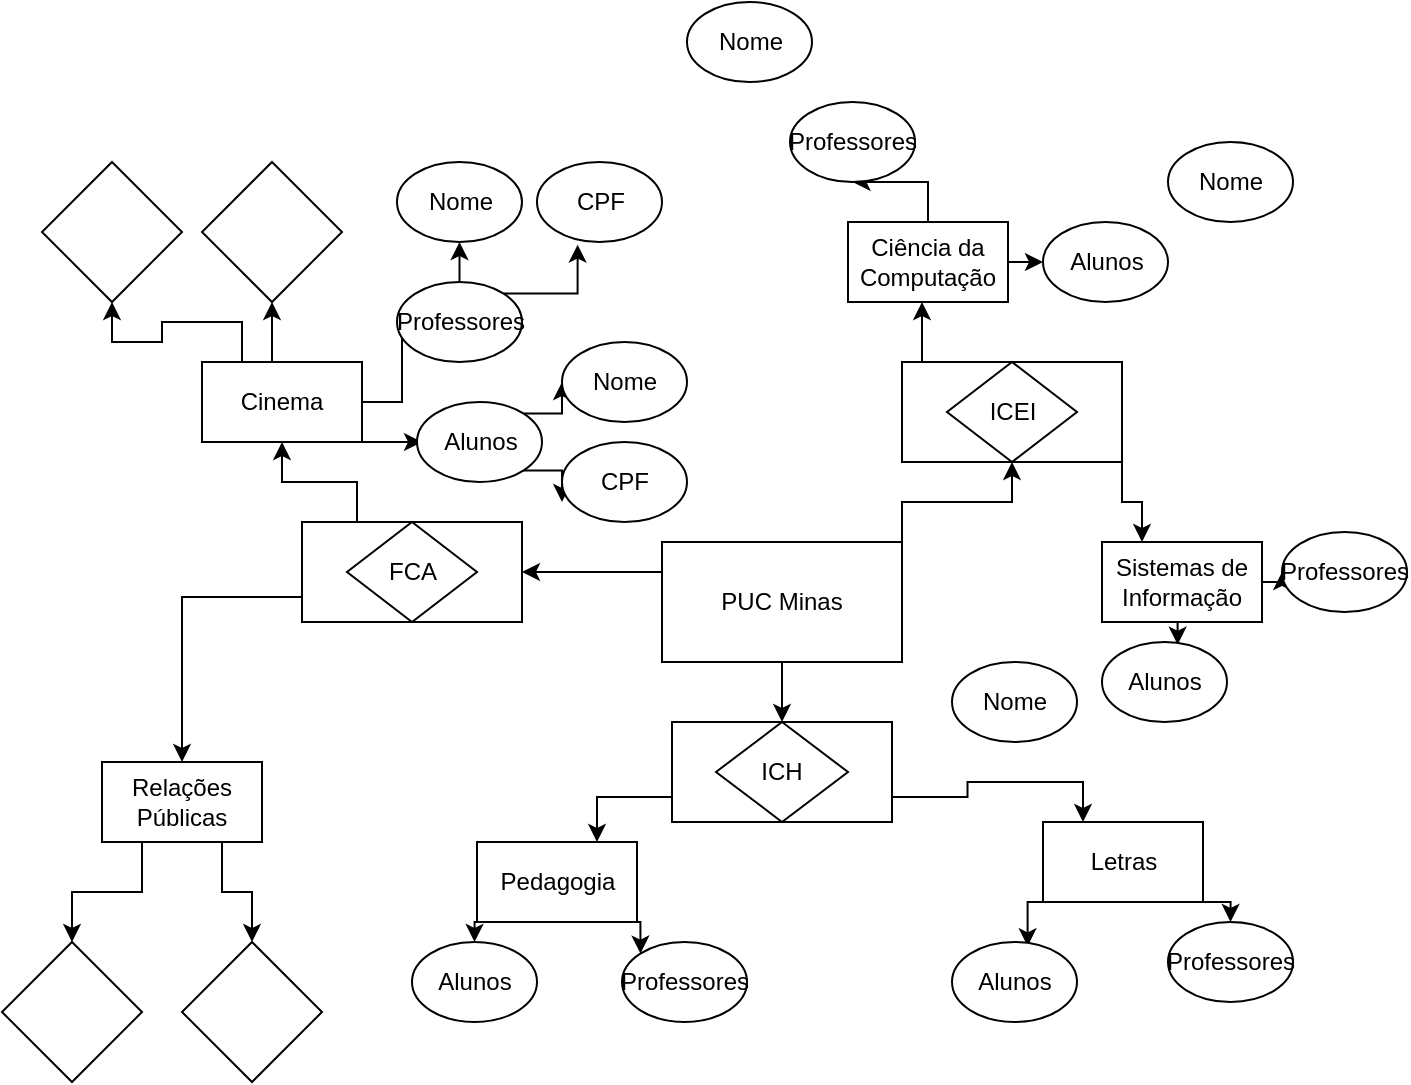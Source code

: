 <mxfile version="14.4.2" type="github">
  <diagram id="JDS2i1ZdFR2mW-wgqxo8" name="Page-1">
    <mxGraphModel dx="723" dy="392" grid="1" gridSize="10" guides="1" tooltips="1" connect="1" arrows="1" fold="1" page="1" pageScale="1" pageWidth="827" pageHeight="1169" math="0" shadow="0">
      <root>
        <mxCell id="0" />
        <mxCell id="1" parent="0" />
        <mxCell id="rap4i_mbf71e913wkgwE-12" style="edgeStyle=orthogonalEdgeStyle;rounded=0;orthogonalLoop=1;jettySize=auto;html=1;exitX=1;exitY=0;exitDx=0;exitDy=0;" edge="1" parent="1" source="rap4i_mbf71e913wkgwE-5" target="rap4i_mbf71e913wkgwE-13">
          <mxGeometry relative="1" as="geometry">
            <mxPoint x="510" y="480" as="targetPoint" />
          </mxGeometry>
        </mxCell>
        <mxCell id="rap4i_mbf71e913wkgwE-21" style="edgeStyle=orthogonalEdgeStyle;rounded=0;orthogonalLoop=1;jettySize=auto;html=1;exitX=0.5;exitY=1;exitDx=0;exitDy=0;entryX=0.5;entryY=0;entryDx=0;entryDy=0;" edge="1" parent="1" source="rap4i_mbf71e913wkgwE-5" target="rap4i_mbf71e913wkgwE-16">
          <mxGeometry relative="1" as="geometry" />
        </mxCell>
        <mxCell id="rap4i_mbf71e913wkgwE-23" style="edgeStyle=orthogonalEdgeStyle;rounded=0;orthogonalLoop=1;jettySize=auto;html=1;exitX=0;exitY=0.25;exitDx=0;exitDy=0;entryX=1;entryY=0.5;entryDx=0;entryDy=0;" edge="1" parent="1" source="rap4i_mbf71e913wkgwE-5" target="rap4i_mbf71e913wkgwE-19">
          <mxGeometry relative="1" as="geometry" />
        </mxCell>
        <mxCell id="rap4i_mbf71e913wkgwE-5" value="PUC Minas" style="rounded=0;whiteSpace=wrap;html=1;" vertex="1" parent="1">
          <mxGeometry x="350" y="520" width="120" height="60" as="geometry" />
        </mxCell>
        <mxCell id="rap4i_mbf71e913wkgwE-34" style="edgeStyle=orthogonalEdgeStyle;rounded=0;orthogonalLoop=1;jettySize=auto;html=1;exitX=0.25;exitY=0;exitDx=0;exitDy=0;" edge="1" parent="1" source="rap4i_mbf71e913wkgwE-13">
          <mxGeometry relative="1" as="geometry">
            <mxPoint x="480" y="400" as="targetPoint" />
          </mxGeometry>
        </mxCell>
        <mxCell id="rap4i_mbf71e913wkgwE-45" style="edgeStyle=orthogonalEdgeStyle;rounded=0;orthogonalLoop=1;jettySize=auto;html=1;exitX=1;exitY=1;exitDx=0;exitDy=0;entryX=0.25;entryY=0;entryDx=0;entryDy=0;" edge="1" parent="1" source="rap4i_mbf71e913wkgwE-13" target="rap4i_mbf71e913wkgwE-35">
          <mxGeometry relative="1" as="geometry" />
        </mxCell>
        <mxCell id="rap4i_mbf71e913wkgwE-13" value="" style="rounded=0;whiteSpace=wrap;html=1;" vertex="1" parent="1">
          <mxGeometry x="470" y="430" width="110" height="50" as="geometry" />
        </mxCell>
        <mxCell id="rap4i_mbf71e913wkgwE-14" value="ICEI" style="rhombus;whiteSpace=wrap;html=1;" vertex="1" parent="1">
          <mxGeometry x="492.5" y="430" width="65" height="50" as="geometry" />
        </mxCell>
        <mxCell id="rap4i_mbf71e913wkgwE-46" style="edgeStyle=orthogonalEdgeStyle;rounded=0;orthogonalLoop=1;jettySize=auto;html=1;exitX=0;exitY=0.75;exitDx=0;exitDy=0;entryX=0.75;entryY=0;entryDx=0;entryDy=0;" edge="1" parent="1" source="rap4i_mbf71e913wkgwE-15" target="rap4i_mbf71e913wkgwE-31">
          <mxGeometry relative="1" as="geometry" />
        </mxCell>
        <mxCell id="rap4i_mbf71e913wkgwE-48" style="edgeStyle=orthogonalEdgeStyle;rounded=0;orthogonalLoop=1;jettySize=auto;html=1;exitX=1;exitY=0.75;exitDx=0;exitDy=0;entryX=0.25;entryY=0;entryDx=0;entryDy=0;" edge="1" parent="1" source="rap4i_mbf71e913wkgwE-15" target="rap4i_mbf71e913wkgwE-32">
          <mxGeometry relative="1" as="geometry" />
        </mxCell>
        <mxCell id="rap4i_mbf71e913wkgwE-15" value="" style="rounded=0;whiteSpace=wrap;html=1;" vertex="1" parent="1">
          <mxGeometry x="355" y="610" width="110" height="50" as="geometry" />
        </mxCell>
        <mxCell id="rap4i_mbf71e913wkgwE-16" value="ICH" style="rhombus;whiteSpace=wrap;html=1;" vertex="1" parent="1">
          <mxGeometry x="377" y="610" width="66" height="50" as="geometry" />
        </mxCell>
        <mxCell id="rap4i_mbf71e913wkgwE-24" style="edgeStyle=orthogonalEdgeStyle;rounded=0;orthogonalLoop=1;jettySize=auto;html=1;exitX=0.25;exitY=0;exitDx=0;exitDy=0;" edge="1" parent="1" source="rap4i_mbf71e913wkgwE-19" target="rap4i_mbf71e913wkgwE-25">
          <mxGeometry relative="1" as="geometry">
            <mxPoint x="170" y="480" as="targetPoint" />
          </mxGeometry>
        </mxCell>
        <mxCell id="rap4i_mbf71e913wkgwE-49" style="edgeStyle=orthogonalEdgeStyle;rounded=0;orthogonalLoop=1;jettySize=auto;html=1;exitX=0;exitY=0.75;exitDx=0;exitDy=0;" edge="1" parent="1" source="rap4i_mbf71e913wkgwE-19" target="rap4i_mbf71e913wkgwE-27">
          <mxGeometry relative="1" as="geometry" />
        </mxCell>
        <mxCell id="rap4i_mbf71e913wkgwE-19" value="" style="rounded=0;whiteSpace=wrap;html=1;" vertex="1" parent="1">
          <mxGeometry x="170" y="510" width="110" height="50" as="geometry" />
        </mxCell>
        <mxCell id="rap4i_mbf71e913wkgwE-20" value="FCA" style="rhombus;whiteSpace=wrap;html=1;" vertex="1" parent="1">
          <mxGeometry x="192.5" y="510" width="65" height="50" as="geometry" />
        </mxCell>
        <mxCell id="rap4i_mbf71e913wkgwE-41" style="edgeStyle=orthogonalEdgeStyle;rounded=0;orthogonalLoop=1;jettySize=auto;html=1;exitX=0.25;exitY=0;exitDx=0;exitDy=0;entryX=0.5;entryY=1;entryDx=0;entryDy=0;" edge="1" parent="1" source="rap4i_mbf71e913wkgwE-25" target="rap4i_mbf71e913wkgwE-37">
          <mxGeometry relative="1" as="geometry" />
        </mxCell>
        <mxCell id="rap4i_mbf71e913wkgwE-42" style="edgeStyle=orthogonalEdgeStyle;rounded=0;orthogonalLoop=1;jettySize=auto;html=1;exitX=0.5;exitY=0;exitDx=0;exitDy=0;entryX=0.5;entryY=1;entryDx=0;entryDy=0;" edge="1" parent="1" source="rap4i_mbf71e913wkgwE-25" target="rap4i_mbf71e913wkgwE-38">
          <mxGeometry relative="1" as="geometry" />
        </mxCell>
        <mxCell id="rap4i_mbf71e913wkgwE-58" style="edgeStyle=orthogonalEdgeStyle;rounded=0;orthogonalLoop=1;jettySize=auto;html=1;exitX=1;exitY=0.5;exitDx=0;exitDy=0;" edge="1" parent="1" source="rap4i_mbf71e913wkgwE-25" target="rap4i_mbf71e913wkgwE-59">
          <mxGeometry relative="1" as="geometry">
            <mxPoint x="230" y="430" as="targetPoint" />
          </mxGeometry>
        </mxCell>
        <mxCell id="rap4i_mbf71e913wkgwE-60" style="edgeStyle=orthogonalEdgeStyle;rounded=0;orthogonalLoop=1;jettySize=auto;html=1;exitX=1;exitY=1;exitDx=0;exitDy=0;" edge="1" parent="1" source="rap4i_mbf71e913wkgwE-25">
          <mxGeometry relative="1" as="geometry">
            <mxPoint x="230" y="469.667" as="targetPoint" />
          </mxGeometry>
        </mxCell>
        <mxCell id="rap4i_mbf71e913wkgwE-25" value="Cinema" style="rounded=0;whiteSpace=wrap;html=1;" vertex="1" parent="1">
          <mxGeometry x="120" y="430" width="80" height="40" as="geometry" />
        </mxCell>
        <mxCell id="rap4i_mbf71e913wkgwE-54" style="edgeStyle=orthogonalEdgeStyle;rounded=0;orthogonalLoop=1;jettySize=auto;html=1;exitX=0.25;exitY=1;exitDx=0;exitDy=0;entryX=0.5;entryY=0;entryDx=0;entryDy=0;" edge="1" parent="1" source="rap4i_mbf71e913wkgwE-27" target="rap4i_mbf71e913wkgwE-52">
          <mxGeometry relative="1" as="geometry" />
        </mxCell>
        <mxCell id="rap4i_mbf71e913wkgwE-80" style="edgeStyle=orthogonalEdgeStyle;rounded=0;orthogonalLoop=1;jettySize=auto;html=1;exitX=0.75;exitY=1;exitDx=0;exitDy=0;entryX=0.5;entryY=0;entryDx=0;entryDy=0;" edge="1" parent="1" source="rap4i_mbf71e913wkgwE-27" target="rap4i_mbf71e913wkgwE-55">
          <mxGeometry relative="1" as="geometry" />
        </mxCell>
        <mxCell id="rap4i_mbf71e913wkgwE-27" value="Relações Públicas " style="rounded=0;whiteSpace=wrap;html=1;" vertex="1" parent="1">
          <mxGeometry x="70" y="630" width="80" height="40" as="geometry" />
        </mxCell>
        <mxCell id="rap4i_mbf71e913wkgwE-81" style="edgeStyle=orthogonalEdgeStyle;rounded=0;orthogonalLoop=1;jettySize=auto;html=1;exitX=0.25;exitY=1;exitDx=0;exitDy=0;entryX=0.5;entryY=0;entryDx=0;entryDy=0;" edge="1" parent="1" source="rap4i_mbf71e913wkgwE-31" target="rap4i_mbf71e913wkgwE-78">
          <mxGeometry relative="1" as="geometry" />
        </mxCell>
        <mxCell id="rap4i_mbf71e913wkgwE-82" style="edgeStyle=orthogonalEdgeStyle;rounded=0;orthogonalLoop=1;jettySize=auto;html=1;exitX=0.75;exitY=1;exitDx=0;exitDy=0;entryX=0;entryY=0;entryDx=0;entryDy=0;" edge="1" parent="1" source="rap4i_mbf71e913wkgwE-31" target="rap4i_mbf71e913wkgwE-77">
          <mxGeometry relative="1" as="geometry" />
        </mxCell>
        <mxCell id="rap4i_mbf71e913wkgwE-31" value="Pedagogia " style="rounded=0;whiteSpace=wrap;html=1;" vertex="1" parent="1">
          <mxGeometry x="257.5" y="670" width="80" height="40" as="geometry" />
        </mxCell>
        <mxCell id="rap4i_mbf71e913wkgwE-83" style="edgeStyle=orthogonalEdgeStyle;rounded=0;orthogonalLoop=1;jettySize=auto;html=1;exitX=0.25;exitY=1;exitDx=0;exitDy=0;entryX=0.605;entryY=0.054;entryDx=0;entryDy=0;entryPerimeter=0;" edge="1" parent="1" source="rap4i_mbf71e913wkgwE-32" target="rap4i_mbf71e913wkgwE-79">
          <mxGeometry relative="1" as="geometry" />
        </mxCell>
        <mxCell id="rap4i_mbf71e913wkgwE-84" style="edgeStyle=orthogonalEdgeStyle;rounded=0;orthogonalLoop=1;jettySize=auto;html=1;exitX=0.75;exitY=1;exitDx=0;exitDy=0;entryX=0.5;entryY=0;entryDx=0;entryDy=0;" edge="1" parent="1" source="rap4i_mbf71e913wkgwE-32" target="rap4i_mbf71e913wkgwE-76">
          <mxGeometry relative="1" as="geometry" />
        </mxCell>
        <mxCell id="rap4i_mbf71e913wkgwE-32" value="Letras" style="rounded=0;whiteSpace=wrap;html=1;" vertex="1" parent="1">
          <mxGeometry x="540.5" y="660" width="80" height="40" as="geometry" />
        </mxCell>
        <mxCell id="rap4i_mbf71e913wkgwE-88" style="edgeStyle=orthogonalEdgeStyle;rounded=0;orthogonalLoop=1;jettySize=auto;html=1;exitX=1;exitY=0.5;exitDx=0;exitDy=0;entryX=0;entryY=0.5;entryDx=0;entryDy=0;" edge="1" parent="1" source="rap4i_mbf71e913wkgwE-33" target="rap4i_mbf71e913wkgwE-73">
          <mxGeometry relative="1" as="geometry" />
        </mxCell>
        <mxCell id="rap4i_mbf71e913wkgwE-89" value="" style="edgeStyle=orthogonalEdgeStyle;rounded=0;orthogonalLoop=1;jettySize=auto;html=1;" edge="1" parent="1" source="rap4i_mbf71e913wkgwE-33" target="rap4i_mbf71e913wkgwE-72">
          <mxGeometry relative="1" as="geometry" />
        </mxCell>
        <mxCell id="rap4i_mbf71e913wkgwE-33" value="Ciência da Computação" style="rounded=0;whiteSpace=wrap;html=1;" vertex="1" parent="1">
          <mxGeometry x="443" y="360" width="80" height="40" as="geometry" />
        </mxCell>
        <mxCell id="rap4i_mbf71e913wkgwE-85" style="edgeStyle=orthogonalEdgeStyle;rounded=0;orthogonalLoop=1;jettySize=auto;html=1;exitX=1;exitY=0.5;exitDx=0;exitDy=0;entryX=0;entryY=0.5;entryDx=0;entryDy=0;" edge="1" parent="1" source="rap4i_mbf71e913wkgwE-35" target="rap4i_mbf71e913wkgwE-75">
          <mxGeometry relative="1" as="geometry" />
        </mxCell>
        <mxCell id="rap4i_mbf71e913wkgwE-86" style="edgeStyle=orthogonalEdgeStyle;rounded=0;orthogonalLoop=1;jettySize=auto;html=1;exitX=0.5;exitY=1;exitDx=0;exitDy=0;entryX=0.605;entryY=0.033;entryDx=0;entryDy=0;entryPerimeter=0;" edge="1" parent="1" source="rap4i_mbf71e913wkgwE-35" target="rap4i_mbf71e913wkgwE-74">
          <mxGeometry relative="1" as="geometry" />
        </mxCell>
        <mxCell id="rap4i_mbf71e913wkgwE-35" value="Sistemas de Informação" style="rounded=0;whiteSpace=wrap;html=1;" vertex="1" parent="1">
          <mxGeometry x="570" y="520" width="80" height="40" as="geometry" />
        </mxCell>
        <mxCell id="rap4i_mbf71e913wkgwE-37" value="" style="rhombus;whiteSpace=wrap;html=1;" vertex="1" parent="1">
          <mxGeometry x="40" y="330" width="70" height="70" as="geometry" />
        </mxCell>
        <mxCell id="rap4i_mbf71e913wkgwE-38" value="" style="rhombus;whiteSpace=wrap;html=1;" vertex="1" parent="1">
          <mxGeometry x="120" y="330" width="70" height="70" as="geometry" />
        </mxCell>
        <mxCell id="rap4i_mbf71e913wkgwE-52" value="" style="rhombus;whiteSpace=wrap;html=1;" vertex="1" parent="1">
          <mxGeometry x="20" y="720" width="70" height="70" as="geometry" />
        </mxCell>
        <mxCell id="rap4i_mbf71e913wkgwE-55" value="" style="rhombus;whiteSpace=wrap;html=1;" vertex="1" parent="1">
          <mxGeometry x="110" y="720" width="70" height="70" as="geometry" />
        </mxCell>
        <mxCell id="rap4i_mbf71e913wkgwE-69" style="edgeStyle=orthogonalEdgeStyle;rounded=0;orthogonalLoop=1;jettySize=auto;html=1;exitX=0.5;exitY=0;exitDx=0;exitDy=0;entryX=0.5;entryY=1;entryDx=0;entryDy=0;" edge="1" parent="1" source="rap4i_mbf71e913wkgwE-59" target="rap4i_mbf71e913wkgwE-67">
          <mxGeometry relative="1" as="geometry" />
        </mxCell>
        <mxCell id="rap4i_mbf71e913wkgwE-70" style="edgeStyle=orthogonalEdgeStyle;rounded=0;orthogonalLoop=1;jettySize=auto;html=1;exitX=1;exitY=0;exitDx=0;exitDy=0;entryX=0.325;entryY=1.033;entryDx=0;entryDy=0;entryPerimeter=0;" edge="1" parent="1" source="rap4i_mbf71e913wkgwE-59" target="rap4i_mbf71e913wkgwE-68">
          <mxGeometry relative="1" as="geometry" />
        </mxCell>
        <mxCell id="rap4i_mbf71e913wkgwE-59" value="Professores" style="ellipse;whiteSpace=wrap;html=1;" vertex="1" parent="1">
          <mxGeometry x="217.5" y="390" width="62.5" height="40" as="geometry" />
        </mxCell>
        <mxCell id="rap4i_mbf71e913wkgwE-65" style="edgeStyle=orthogonalEdgeStyle;rounded=0;orthogonalLoop=1;jettySize=auto;html=1;exitX=1;exitY=0;exitDx=0;exitDy=0;entryX=0;entryY=0.5;entryDx=0;entryDy=0;" edge="1" parent="1" source="rap4i_mbf71e913wkgwE-62" target="rap4i_mbf71e913wkgwE-63">
          <mxGeometry relative="1" as="geometry" />
        </mxCell>
        <mxCell id="rap4i_mbf71e913wkgwE-66" style="edgeStyle=orthogonalEdgeStyle;rounded=0;orthogonalLoop=1;jettySize=auto;html=1;exitX=1;exitY=1;exitDx=0;exitDy=0;entryX=0;entryY=0.75;entryDx=0;entryDy=0;entryPerimeter=0;" edge="1" parent="1" source="rap4i_mbf71e913wkgwE-62" target="rap4i_mbf71e913wkgwE-64">
          <mxGeometry relative="1" as="geometry" />
        </mxCell>
        <mxCell id="rap4i_mbf71e913wkgwE-62" value="Alunos " style="ellipse;whiteSpace=wrap;html=1;" vertex="1" parent="1">
          <mxGeometry x="227.5" y="450" width="62.5" height="40" as="geometry" />
        </mxCell>
        <mxCell id="rap4i_mbf71e913wkgwE-63" value="Nome" style="ellipse;whiteSpace=wrap;html=1;" vertex="1" parent="1">
          <mxGeometry x="300" y="420" width="62.5" height="40" as="geometry" />
        </mxCell>
        <mxCell id="rap4i_mbf71e913wkgwE-64" value="CPF" style="ellipse;whiteSpace=wrap;html=1;" vertex="1" parent="1">
          <mxGeometry x="300" y="470" width="62.5" height="40" as="geometry" />
        </mxCell>
        <mxCell id="rap4i_mbf71e913wkgwE-67" value="Nome" style="ellipse;whiteSpace=wrap;html=1;" vertex="1" parent="1">
          <mxGeometry x="217.5" y="330" width="62.5" height="40" as="geometry" />
        </mxCell>
        <mxCell id="rap4i_mbf71e913wkgwE-68" value="CPF" style="ellipse;whiteSpace=wrap;html=1;" vertex="1" parent="1">
          <mxGeometry x="287.5" y="330" width="62.5" height="40" as="geometry" />
        </mxCell>
        <mxCell id="rap4i_mbf71e913wkgwE-72" value="Professores" style="ellipse;whiteSpace=wrap;html=1;" vertex="1" parent="1">
          <mxGeometry x="414" y="300" width="62.5" height="40" as="geometry" />
        </mxCell>
        <mxCell id="rap4i_mbf71e913wkgwE-73" value="Alunos " style="ellipse;whiteSpace=wrap;html=1;" vertex="1" parent="1">
          <mxGeometry x="540.5" y="360" width="62.5" height="40" as="geometry" />
        </mxCell>
        <mxCell id="rap4i_mbf71e913wkgwE-74" value="Alunos " style="ellipse;whiteSpace=wrap;html=1;" vertex="1" parent="1">
          <mxGeometry x="570" y="570" width="62.5" height="40" as="geometry" />
        </mxCell>
        <mxCell id="rap4i_mbf71e913wkgwE-75" value="Professores" style="ellipse;whiteSpace=wrap;html=1;" vertex="1" parent="1">
          <mxGeometry x="660" y="515" width="62.5" height="40" as="geometry" />
        </mxCell>
        <mxCell id="rap4i_mbf71e913wkgwE-76" value="Professores" style="ellipse;whiteSpace=wrap;html=1;" vertex="1" parent="1">
          <mxGeometry x="603" y="710" width="62.5" height="40" as="geometry" />
        </mxCell>
        <mxCell id="rap4i_mbf71e913wkgwE-77" value="Professores" style="ellipse;whiteSpace=wrap;html=1;" vertex="1" parent="1">
          <mxGeometry x="330" y="720" width="62.5" height="40" as="geometry" />
        </mxCell>
        <mxCell id="rap4i_mbf71e913wkgwE-78" value="Alunos " style="ellipse;whiteSpace=wrap;html=1;" vertex="1" parent="1">
          <mxGeometry x="225" y="720" width="62.5" height="40" as="geometry" />
        </mxCell>
        <mxCell id="rap4i_mbf71e913wkgwE-79" value="Alunos " style="ellipse;whiteSpace=wrap;html=1;" vertex="1" parent="1">
          <mxGeometry x="495" y="720" width="62.5" height="40" as="geometry" />
        </mxCell>
        <mxCell id="rap4i_mbf71e913wkgwE-90" value="Nome" style="ellipse;whiteSpace=wrap;html=1;" vertex="1" parent="1">
          <mxGeometry x="603" y="320" width="62.5" height="40" as="geometry" />
        </mxCell>
        <mxCell id="rap4i_mbf71e913wkgwE-91" value="Nome" style="ellipse;whiteSpace=wrap;html=1;" vertex="1" parent="1">
          <mxGeometry x="362.5" y="250" width="62.5" height="40" as="geometry" />
        </mxCell>
        <mxCell id="rap4i_mbf71e913wkgwE-92" value="Nome" style="ellipse;whiteSpace=wrap;html=1;" vertex="1" parent="1">
          <mxGeometry x="495" y="580" width="62.5" height="40" as="geometry" />
        </mxCell>
      </root>
    </mxGraphModel>
  </diagram>
</mxfile>

